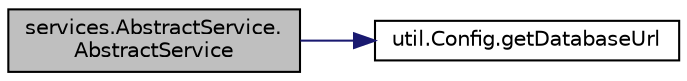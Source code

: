 digraph "services.AbstractService.AbstractService"
{
  edge [fontname="Helvetica",fontsize="10",labelfontname="Helvetica",labelfontsize="10"];
  node [fontname="Helvetica",fontsize="10",shape=record];
  rankdir="LR";
  Node0 [label="services.AbstractService.\lAbstractService",height=0.2,width=0.4,color="black", fillcolor="grey75", style="filled", fontcolor="black"];
  Node0 -> Node1 [color="midnightblue",fontsize="10",style="solid",fontname="Helvetica"];
  Node1 [label="util.Config.getDatabaseUrl",height=0.2,width=0.4,color="black", fillcolor="white", style="filled",URL="$classutil_1_1_config.html#a1f538708a8d3e2140d73c6a16ea0acd6"];
}
